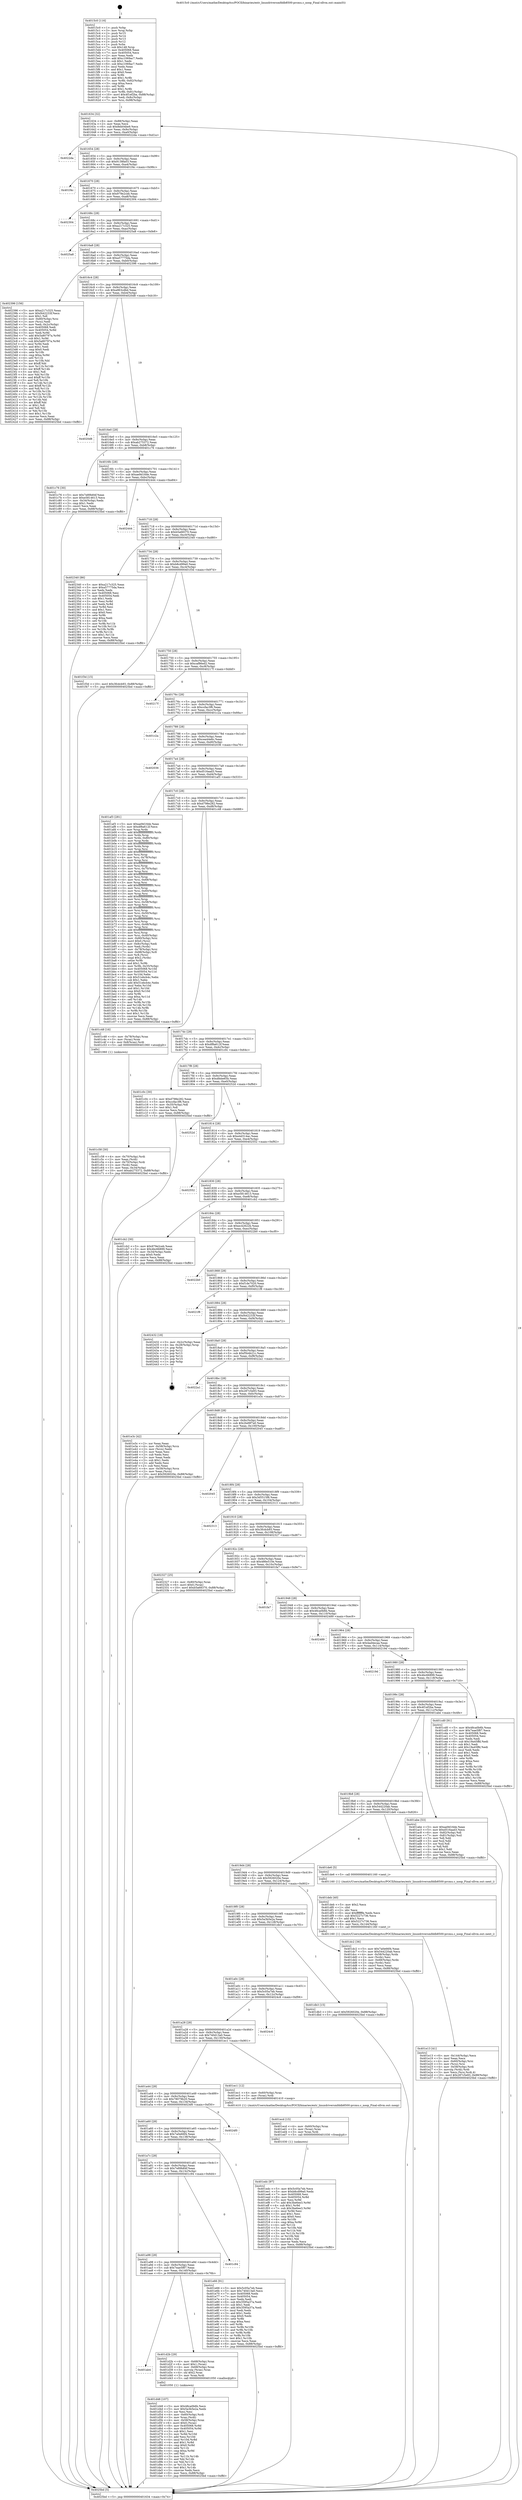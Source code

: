 digraph "0x4015c0" {
  label = "0x4015c0 (/mnt/c/Users/mathe/Desktop/tcc/POCII/binaries/extr_linuxdriversmfddb8500-prcmu.c_noop_Final-ollvm.out::main(0))"
  labelloc = "t"
  node[shape=record]

  Entry [label="",width=0.3,height=0.3,shape=circle,fillcolor=black,style=filled]
  "0x401634" [label="{
     0x401634 [32]\l
     | [instrs]\l
     &nbsp;&nbsp;0x401634 \<+6\>: mov -0x88(%rbp),%eax\l
     &nbsp;&nbsp;0x40163a \<+2\>: mov %eax,%ecx\l
     &nbsp;&nbsp;0x40163c \<+6\>: sub $0x8eb04be9,%ecx\l
     &nbsp;&nbsp;0x401642 \<+6\>: mov %eax,-0x9c(%rbp)\l
     &nbsp;&nbsp;0x401648 \<+6\>: mov %ecx,-0xa0(%rbp)\l
     &nbsp;&nbsp;0x40164e \<+6\>: je 00000000004022da \<main+0xd1a\>\l
  }"]
  "0x4022da" [label="{
     0x4022da\l
  }", style=dashed]
  "0x401654" [label="{
     0x401654 [28]\l
     | [instrs]\l
     &nbsp;&nbsp;0x401654 \<+5\>: jmp 0000000000401659 \<main+0x99\>\l
     &nbsp;&nbsp;0x401659 \<+6\>: mov -0x9c(%rbp),%eax\l
     &nbsp;&nbsp;0x40165f \<+5\>: sub $0x9138fa03,%eax\l
     &nbsp;&nbsp;0x401664 \<+6\>: mov %eax,-0xa4(%rbp)\l
     &nbsp;&nbsp;0x40166a \<+6\>: je 0000000000401f4c \<main+0x98c\>\l
  }"]
  Exit [label="",width=0.3,height=0.3,shape=circle,fillcolor=black,style=filled,peripheries=2]
  "0x401f4c" [label="{
     0x401f4c\l
  }", style=dashed]
  "0x401670" [label="{
     0x401670 [28]\l
     | [instrs]\l
     &nbsp;&nbsp;0x401670 \<+5\>: jmp 0000000000401675 \<main+0xb5\>\l
     &nbsp;&nbsp;0x401675 \<+6\>: mov -0x9c(%rbp),%eax\l
     &nbsp;&nbsp;0x40167b \<+5\>: sub $0x979e2ceb,%eax\l
     &nbsp;&nbsp;0x401680 \<+6\>: mov %eax,-0xa8(%rbp)\l
     &nbsp;&nbsp;0x401686 \<+6\>: je 0000000000402304 \<main+0xd44\>\l
  }"]
  "0x401edc" [label="{
     0x401edc [97]\l
     | [instrs]\l
     &nbsp;&nbsp;0x401edc \<+5\>: mov $0x5c05a7eb,%ecx\l
     &nbsp;&nbsp;0x401ee1 \<+5\>: mov $0xb8cd99a0,%edx\l
     &nbsp;&nbsp;0x401ee6 \<+7\>: mov 0x405068,%esi\l
     &nbsp;&nbsp;0x401eed \<+8\>: mov 0x405054,%r8d\l
     &nbsp;&nbsp;0x401ef5 \<+3\>: mov %esi,%r9d\l
     &nbsp;&nbsp;0x401ef8 \<+7\>: add $0x3be6ee3,%r9d\l
     &nbsp;&nbsp;0x401eff \<+4\>: sub $0x1,%r9d\l
     &nbsp;&nbsp;0x401f03 \<+7\>: sub $0x3be6ee3,%r9d\l
     &nbsp;&nbsp;0x401f0a \<+4\>: imul %r9d,%esi\l
     &nbsp;&nbsp;0x401f0e \<+3\>: and $0x1,%esi\l
     &nbsp;&nbsp;0x401f11 \<+3\>: cmp $0x0,%esi\l
     &nbsp;&nbsp;0x401f14 \<+4\>: sete %r10b\l
     &nbsp;&nbsp;0x401f18 \<+4\>: cmp $0xa,%r8d\l
     &nbsp;&nbsp;0x401f1c \<+4\>: setl %r11b\l
     &nbsp;&nbsp;0x401f20 \<+3\>: mov %r10b,%bl\l
     &nbsp;&nbsp;0x401f23 \<+3\>: and %r11b,%bl\l
     &nbsp;&nbsp;0x401f26 \<+3\>: xor %r11b,%r10b\l
     &nbsp;&nbsp;0x401f29 \<+3\>: or %r10b,%bl\l
     &nbsp;&nbsp;0x401f2c \<+3\>: test $0x1,%bl\l
     &nbsp;&nbsp;0x401f2f \<+3\>: cmovne %edx,%ecx\l
     &nbsp;&nbsp;0x401f32 \<+6\>: mov %ecx,-0x88(%rbp)\l
     &nbsp;&nbsp;0x401f38 \<+5\>: jmp 00000000004025bd \<main+0xffd\>\l
  }"]
  "0x402304" [label="{
     0x402304\l
  }", style=dashed]
  "0x40168c" [label="{
     0x40168c [28]\l
     | [instrs]\l
     &nbsp;&nbsp;0x40168c \<+5\>: jmp 0000000000401691 \<main+0xd1\>\l
     &nbsp;&nbsp;0x401691 \<+6\>: mov -0x9c(%rbp),%eax\l
     &nbsp;&nbsp;0x401697 \<+5\>: sub $0xa217c325,%eax\l
     &nbsp;&nbsp;0x40169c \<+6\>: mov %eax,-0xac(%rbp)\l
     &nbsp;&nbsp;0x4016a2 \<+6\>: je 00000000004025a8 \<main+0xfe8\>\l
  }"]
  "0x401ecd" [label="{
     0x401ecd [15]\l
     | [instrs]\l
     &nbsp;&nbsp;0x401ecd \<+4\>: mov -0x60(%rbp),%rax\l
     &nbsp;&nbsp;0x401ed1 \<+3\>: mov (%rax),%rax\l
     &nbsp;&nbsp;0x401ed4 \<+3\>: mov %rax,%rdi\l
     &nbsp;&nbsp;0x401ed7 \<+5\>: call 0000000000401030 \<free@plt\>\l
     | [calls]\l
     &nbsp;&nbsp;0x401030 \{1\} (unknown)\l
  }"]
  "0x4025a8" [label="{
     0x4025a8\l
  }", style=dashed]
  "0x4016a8" [label="{
     0x4016a8 [28]\l
     | [instrs]\l
     &nbsp;&nbsp;0x4016a8 \<+5\>: jmp 00000000004016ad \<main+0xed\>\l
     &nbsp;&nbsp;0x4016ad \<+6\>: mov -0x9c(%rbp),%eax\l
     &nbsp;&nbsp;0x4016b3 \<+5\>: sub $0xa57775da,%eax\l
     &nbsp;&nbsp;0x4016b8 \<+6\>: mov %eax,-0xb0(%rbp)\l
     &nbsp;&nbsp;0x4016be \<+6\>: je 0000000000402396 \<main+0xdd6\>\l
  }"]
  "0x401e13" [label="{
     0x401e13 [41]\l
     | [instrs]\l
     &nbsp;&nbsp;0x401e13 \<+6\>: mov -0x144(%rbp),%ecx\l
     &nbsp;&nbsp;0x401e19 \<+3\>: imul %eax,%ecx\l
     &nbsp;&nbsp;0x401e1c \<+4\>: mov -0x60(%rbp),%rsi\l
     &nbsp;&nbsp;0x401e20 \<+3\>: mov (%rsi),%rsi\l
     &nbsp;&nbsp;0x401e23 \<+4\>: mov -0x58(%rbp),%rdi\l
     &nbsp;&nbsp;0x401e27 \<+3\>: movslq (%rdi),%rdi\l
     &nbsp;&nbsp;0x401e2a \<+3\>: mov %ecx,(%rsi,%rdi,4)\l
     &nbsp;&nbsp;0x401e2d \<+10\>: movl $0x287c5e93,-0x88(%rbp)\l
     &nbsp;&nbsp;0x401e37 \<+5\>: jmp 00000000004025bd \<main+0xffd\>\l
  }"]
  "0x402396" [label="{
     0x402396 [156]\l
     | [instrs]\l
     &nbsp;&nbsp;0x402396 \<+5\>: mov $0xa217c325,%eax\l
     &nbsp;&nbsp;0x40239b \<+5\>: mov $0xf442233f,%ecx\l
     &nbsp;&nbsp;0x4023a0 \<+2\>: mov $0x1,%dl\l
     &nbsp;&nbsp;0x4023a2 \<+4\>: mov -0x80(%rbp),%rsi\l
     &nbsp;&nbsp;0x4023a6 \<+2\>: mov (%rsi),%edi\l
     &nbsp;&nbsp;0x4023a8 \<+3\>: mov %edi,-0x2c(%rbp)\l
     &nbsp;&nbsp;0x4023ab \<+7\>: mov 0x405068,%edi\l
     &nbsp;&nbsp;0x4023b2 \<+8\>: mov 0x405054,%r8d\l
     &nbsp;&nbsp;0x4023ba \<+3\>: mov %edi,%r9d\l
     &nbsp;&nbsp;0x4023bd \<+7\>: add $0x5a80797a,%r9d\l
     &nbsp;&nbsp;0x4023c4 \<+4\>: sub $0x1,%r9d\l
     &nbsp;&nbsp;0x4023c8 \<+7\>: sub $0x5a80797a,%r9d\l
     &nbsp;&nbsp;0x4023cf \<+4\>: imul %r9d,%edi\l
     &nbsp;&nbsp;0x4023d3 \<+3\>: and $0x1,%edi\l
     &nbsp;&nbsp;0x4023d6 \<+3\>: cmp $0x0,%edi\l
     &nbsp;&nbsp;0x4023d9 \<+4\>: sete %r10b\l
     &nbsp;&nbsp;0x4023dd \<+4\>: cmp $0xa,%r8d\l
     &nbsp;&nbsp;0x4023e1 \<+4\>: setl %r11b\l
     &nbsp;&nbsp;0x4023e5 \<+3\>: mov %r10b,%bl\l
     &nbsp;&nbsp;0x4023e8 \<+3\>: xor $0xff,%bl\l
     &nbsp;&nbsp;0x4023eb \<+3\>: mov %r11b,%r14b\l
     &nbsp;&nbsp;0x4023ee \<+4\>: xor $0xff,%r14b\l
     &nbsp;&nbsp;0x4023f2 \<+3\>: xor $0x1,%dl\l
     &nbsp;&nbsp;0x4023f5 \<+3\>: mov %bl,%r15b\l
     &nbsp;&nbsp;0x4023f8 \<+4\>: and $0xff,%r15b\l
     &nbsp;&nbsp;0x4023fc \<+3\>: and %dl,%r10b\l
     &nbsp;&nbsp;0x4023ff \<+3\>: mov %r14b,%r12b\l
     &nbsp;&nbsp;0x402402 \<+4\>: and $0xff,%r12b\l
     &nbsp;&nbsp;0x402406 \<+3\>: and %dl,%r11b\l
     &nbsp;&nbsp;0x402409 \<+3\>: or %r10b,%r15b\l
     &nbsp;&nbsp;0x40240c \<+3\>: or %r11b,%r12b\l
     &nbsp;&nbsp;0x40240f \<+3\>: xor %r12b,%r15b\l
     &nbsp;&nbsp;0x402412 \<+3\>: or %r14b,%bl\l
     &nbsp;&nbsp;0x402415 \<+3\>: xor $0xff,%bl\l
     &nbsp;&nbsp;0x402418 \<+3\>: or $0x1,%dl\l
     &nbsp;&nbsp;0x40241b \<+2\>: and %dl,%bl\l
     &nbsp;&nbsp;0x40241d \<+3\>: or %bl,%r15b\l
     &nbsp;&nbsp;0x402420 \<+4\>: test $0x1,%r15b\l
     &nbsp;&nbsp;0x402424 \<+3\>: cmovne %ecx,%eax\l
     &nbsp;&nbsp;0x402427 \<+6\>: mov %eax,-0x88(%rbp)\l
     &nbsp;&nbsp;0x40242d \<+5\>: jmp 00000000004025bd \<main+0xffd\>\l
  }"]
  "0x4016c4" [label="{
     0x4016c4 [28]\l
     | [instrs]\l
     &nbsp;&nbsp;0x4016c4 \<+5\>: jmp 00000000004016c9 \<main+0x109\>\l
     &nbsp;&nbsp;0x4016c9 \<+6\>: mov -0x9c(%rbp),%eax\l
     &nbsp;&nbsp;0x4016cf \<+5\>: sub $0xa963cdbd,%eax\l
     &nbsp;&nbsp;0x4016d4 \<+6\>: mov %eax,-0xb4(%rbp)\l
     &nbsp;&nbsp;0x4016da \<+6\>: je 00000000004020d8 \<main+0xb18\>\l
  }"]
  "0x401deb" [label="{
     0x401deb [40]\l
     | [instrs]\l
     &nbsp;&nbsp;0x401deb \<+5\>: mov $0x2,%ecx\l
     &nbsp;&nbsp;0x401df0 \<+1\>: cltd\l
     &nbsp;&nbsp;0x401df1 \<+2\>: idiv %ecx\l
     &nbsp;&nbsp;0x401df3 \<+6\>: imul $0xfffffffe,%edx,%ecx\l
     &nbsp;&nbsp;0x401df9 \<+6\>: sub $0x5227c736,%ecx\l
     &nbsp;&nbsp;0x401dff \<+3\>: add $0x1,%ecx\l
     &nbsp;&nbsp;0x401e02 \<+6\>: add $0x5227c736,%ecx\l
     &nbsp;&nbsp;0x401e08 \<+6\>: mov %ecx,-0x144(%rbp)\l
     &nbsp;&nbsp;0x401e0e \<+5\>: call 0000000000401160 \<next_i\>\l
     | [calls]\l
     &nbsp;&nbsp;0x401160 \{1\} (/mnt/c/Users/mathe/Desktop/tcc/POCII/binaries/extr_linuxdriversmfddb8500-prcmu.c_noop_Final-ollvm.out::next_i)\l
  }"]
  "0x4020d8" [label="{
     0x4020d8\l
  }", style=dashed]
  "0x4016e0" [label="{
     0x4016e0 [28]\l
     | [instrs]\l
     &nbsp;&nbsp;0x4016e0 \<+5\>: jmp 00000000004016e5 \<main+0x125\>\l
     &nbsp;&nbsp;0x4016e5 \<+6\>: mov -0x9c(%rbp),%eax\l
     &nbsp;&nbsp;0x4016eb \<+5\>: sub $0xab275372,%eax\l
     &nbsp;&nbsp;0x4016f0 \<+6\>: mov %eax,-0xb8(%rbp)\l
     &nbsp;&nbsp;0x4016f6 \<+6\>: je 0000000000401c76 \<main+0x6b6\>\l
  }"]
  "0x401d48" [label="{
     0x401d48 [107]\l
     | [instrs]\l
     &nbsp;&nbsp;0x401d48 \<+5\>: mov $0x48ca0b6b,%ecx\l
     &nbsp;&nbsp;0x401d4d \<+5\>: mov $0x5a3b5e2a,%edx\l
     &nbsp;&nbsp;0x401d52 \<+2\>: xor %esi,%esi\l
     &nbsp;&nbsp;0x401d54 \<+4\>: mov -0x60(%rbp),%rdi\l
     &nbsp;&nbsp;0x401d58 \<+3\>: mov %rax,(%rdi)\l
     &nbsp;&nbsp;0x401d5b \<+4\>: mov -0x58(%rbp),%rax\l
     &nbsp;&nbsp;0x401d5f \<+6\>: movl $0x0,(%rax)\l
     &nbsp;&nbsp;0x401d65 \<+8\>: mov 0x405068,%r8d\l
     &nbsp;&nbsp;0x401d6d \<+8\>: mov 0x405054,%r9d\l
     &nbsp;&nbsp;0x401d75 \<+3\>: sub $0x1,%esi\l
     &nbsp;&nbsp;0x401d78 \<+3\>: mov %r8d,%r10d\l
     &nbsp;&nbsp;0x401d7b \<+3\>: add %esi,%r10d\l
     &nbsp;&nbsp;0x401d7e \<+4\>: imul %r10d,%r8d\l
     &nbsp;&nbsp;0x401d82 \<+4\>: and $0x1,%r8d\l
     &nbsp;&nbsp;0x401d86 \<+4\>: cmp $0x0,%r8d\l
     &nbsp;&nbsp;0x401d8a \<+4\>: sete %r11b\l
     &nbsp;&nbsp;0x401d8e \<+4\>: cmp $0xa,%r9d\l
     &nbsp;&nbsp;0x401d92 \<+3\>: setl %bl\l
     &nbsp;&nbsp;0x401d95 \<+3\>: mov %r11b,%r14b\l
     &nbsp;&nbsp;0x401d98 \<+3\>: and %bl,%r14b\l
     &nbsp;&nbsp;0x401d9b \<+3\>: xor %bl,%r11b\l
     &nbsp;&nbsp;0x401d9e \<+3\>: or %r11b,%r14b\l
     &nbsp;&nbsp;0x401da1 \<+4\>: test $0x1,%r14b\l
     &nbsp;&nbsp;0x401da5 \<+3\>: cmovne %edx,%ecx\l
     &nbsp;&nbsp;0x401da8 \<+6\>: mov %ecx,-0x88(%rbp)\l
     &nbsp;&nbsp;0x401dae \<+5\>: jmp 00000000004025bd \<main+0xffd\>\l
  }"]
  "0x401c76" [label="{
     0x401c76 [30]\l
     | [instrs]\l
     &nbsp;&nbsp;0x401c76 \<+5\>: mov $0x7e89b84f,%eax\l
     &nbsp;&nbsp;0x401c7b \<+5\>: mov $0xe5814613,%ecx\l
     &nbsp;&nbsp;0x401c80 \<+3\>: mov -0x34(%rbp),%edx\l
     &nbsp;&nbsp;0x401c83 \<+3\>: cmp $0x1,%edx\l
     &nbsp;&nbsp;0x401c86 \<+3\>: cmovl %ecx,%eax\l
     &nbsp;&nbsp;0x401c89 \<+6\>: mov %eax,-0x88(%rbp)\l
     &nbsp;&nbsp;0x401c8f \<+5\>: jmp 00000000004025bd \<main+0xffd\>\l
  }"]
  "0x4016fc" [label="{
     0x4016fc [28]\l
     | [instrs]\l
     &nbsp;&nbsp;0x4016fc \<+5\>: jmp 0000000000401701 \<main+0x141\>\l
     &nbsp;&nbsp;0x401701 \<+6\>: mov -0x9c(%rbp),%eax\l
     &nbsp;&nbsp;0x401707 \<+5\>: sub $0xae9d16de,%eax\l
     &nbsp;&nbsp;0x40170c \<+6\>: mov %eax,-0xbc(%rbp)\l
     &nbsp;&nbsp;0x401712 \<+6\>: je 0000000000402444 \<main+0xe84\>\l
  }"]
  "0x401ab4" [label="{
     0x401ab4\l
  }", style=dashed]
  "0x402444" [label="{
     0x402444\l
  }", style=dashed]
  "0x401718" [label="{
     0x401718 [28]\l
     | [instrs]\l
     &nbsp;&nbsp;0x401718 \<+5\>: jmp 000000000040171d \<main+0x15d\>\l
     &nbsp;&nbsp;0x40171d \<+6\>: mov -0x9c(%rbp),%eax\l
     &nbsp;&nbsp;0x401723 \<+5\>: sub $0xb5a68370,%eax\l
     &nbsp;&nbsp;0x401728 \<+6\>: mov %eax,-0xc0(%rbp)\l
     &nbsp;&nbsp;0x40172e \<+6\>: je 0000000000402340 \<main+0xd80\>\l
  }"]
  "0x401d2b" [label="{
     0x401d2b [29]\l
     | [instrs]\l
     &nbsp;&nbsp;0x401d2b \<+4\>: mov -0x68(%rbp),%rax\l
     &nbsp;&nbsp;0x401d2f \<+6\>: movl $0x1,(%rax)\l
     &nbsp;&nbsp;0x401d35 \<+4\>: mov -0x68(%rbp),%rax\l
     &nbsp;&nbsp;0x401d39 \<+3\>: movslq (%rax),%rax\l
     &nbsp;&nbsp;0x401d3c \<+4\>: shl $0x2,%rax\l
     &nbsp;&nbsp;0x401d40 \<+3\>: mov %rax,%rdi\l
     &nbsp;&nbsp;0x401d43 \<+5\>: call 0000000000401050 \<malloc@plt\>\l
     | [calls]\l
     &nbsp;&nbsp;0x401050 \{1\} (unknown)\l
  }"]
  "0x402340" [label="{
     0x402340 [86]\l
     | [instrs]\l
     &nbsp;&nbsp;0x402340 \<+5\>: mov $0xa217c325,%eax\l
     &nbsp;&nbsp;0x402345 \<+5\>: mov $0xa57775da,%ecx\l
     &nbsp;&nbsp;0x40234a \<+2\>: xor %edx,%edx\l
     &nbsp;&nbsp;0x40234c \<+7\>: mov 0x405068,%esi\l
     &nbsp;&nbsp;0x402353 \<+7\>: mov 0x405054,%edi\l
     &nbsp;&nbsp;0x40235a \<+3\>: sub $0x1,%edx\l
     &nbsp;&nbsp;0x40235d \<+3\>: mov %esi,%r8d\l
     &nbsp;&nbsp;0x402360 \<+3\>: add %edx,%r8d\l
     &nbsp;&nbsp;0x402363 \<+4\>: imul %r8d,%esi\l
     &nbsp;&nbsp;0x402367 \<+3\>: and $0x1,%esi\l
     &nbsp;&nbsp;0x40236a \<+3\>: cmp $0x0,%esi\l
     &nbsp;&nbsp;0x40236d \<+4\>: sete %r9b\l
     &nbsp;&nbsp;0x402371 \<+3\>: cmp $0xa,%edi\l
     &nbsp;&nbsp;0x402374 \<+4\>: setl %r10b\l
     &nbsp;&nbsp;0x402378 \<+3\>: mov %r9b,%r11b\l
     &nbsp;&nbsp;0x40237b \<+3\>: and %r10b,%r11b\l
     &nbsp;&nbsp;0x40237e \<+3\>: xor %r10b,%r9b\l
     &nbsp;&nbsp;0x402381 \<+3\>: or %r9b,%r11b\l
     &nbsp;&nbsp;0x402384 \<+4\>: test $0x1,%r11b\l
     &nbsp;&nbsp;0x402388 \<+3\>: cmovne %ecx,%eax\l
     &nbsp;&nbsp;0x40238b \<+6\>: mov %eax,-0x88(%rbp)\l
     &nbsp;&nbsp;0x402391 \<+5\>: jmp 00000000004025bd \<main+0xffd\>\l
  }"]
  "0x401734" [label="{
     0x401734 [28]\l
     | [instrs]\l
     &nbsp;&nbsp;0x401734 \<+5\>: jmp 0000000000401739 \<main+0x179\>\l
     &nbsp;&nbsp;0x401739 \<+6\>: mov -0x9c(%rbp),%eax\l
     &nbsp;&nbsp;0x40173f \<+5\>: sub $0xb8cd99a0,%eax\l
     &nbsp;&nbsp;0x401744 \<+6\>: mov %eax,-0xc4(%rbp)\l
     &nbsp;&nbsp;0x40174a \<+6\>: je 0000000000401f3d \<main+0x97d\>\l
  }"]
  "0x401a98" [label="{
     0x401a98 [28]\l
     | [instrs]\l
     &nbsp;&nbsp;0x401a98 \<+5\>: jmp 0000000000401a9d \<main+0x4dd\>\l
     &nbsp;&nbsp;0x401a9d \<+6\>: mov -0x9c(%rbp),%eax\l
     &nbsp;&nbsp;0x401aa3 \<+5\>: sub $0x7eae5f87,%eax\l
     &nbsp;&nbsp;0x401aa8 \<+6\>: mov %eax,-0x140(%rbp)\l
     &nbsp;&nbsp;0x401aae \<+6\>: je 0000000000401d2b \<main+0x76b\>\l
  }"]
  "0x401f3d" [label="{
     0x401f3d [15]\l
     | [instrs]\l
     &nbsp;&nbsp;0x401f3d \<+10\>: movl $0x3fcdcb93,-0x88(%rbp)\l
     &nbsp;&nbsp;0x401f47 \<+5\>: jmp 00000000004025bd \<main+0xffd\>\l
  }"]
  "0x401750" [label="{
     0x401750 [28]\l
     | [instrs]\l
     &nbsp;&nbsp;0x401750 \<+5\>: jmp 0000000000401755 \<main+0x195\>\l
     &nbsp;&nbsp;0x401755 \<+6\>: mov -0x9c(%rbp),%eax\l
     &nbsp;&nbsp;0x40175b \<+5\>: sub $0xcaf86ed2,%eax\l
     &nbsp;&nbsp;0x401760 \<+6\>: mov %eax,-0xc8(%rbp)\l
     &nbsp;&nbsp;0x401766 \<+6\>: je 000000000040217f \<main+0xbbf\>\l
  }"]
  "0x401c94" [label="{
     0x401c94\l
  }", style=dashed]
  "0x40217f" [label="{
     0x40217f\l
  }", style=dashed]
  "0x40176c" [label="{
     0x40176c [28]\l
     | [instrs]\l
     &nbsp;&nbsp;0x40176c \<+5\>: jmp 0000000000401771 \<main+0x1b1\>\l
     &nbsp;&nbsp;0x401771 \<+6\>: mov -0x9c(%rbp),%eax\l
     &nbsp;&nbsp;0x401777 \<+5\>: sub $0xccfac3f6,%eax\l
     &nbsp;&nbsp;0x40177c \<+6\>: mov %eax,-0xcc(%rbp)\l
     &nbsp;&nbsp;0x401782 \<+6\>: je 0000000000401c2a \<main+0x66a\>\l
  }"]
  "0x401a7c" [label="{
     0x401a7c [28]\l
     | [instrs]\l
     &nbsp;&nbsp;0x401a7c \<+5\>: jmp 0000000000401a81 \<main+0x4c1\>\l
     &nbsp;&nbsp;0x401a81 \<+6\>: mov -0x9c(%rbp),%eax\l
     &nbsp;&nbsp;0x401a87 \<+5\>: sub $0x7e89b84f,%eax\l
     &nbsp;&nbsp;0x401a8c \<+6\>: mov %eax,-0x13c(%rbp)\l
     &nbsp;&nbsp;0x401a92 \<+6\>: je 0000000000401c94 \<main+0x6d4\>\l
  }"]
  "0x401c2a" [label="{
     0x401c2a\l
  }", style=dashed]
  "0x401788" [label="{
     0x401788 [28]\l
     | [instrs]\l
     &nbsp;&nbsp;0x401788 \<+5\>: jmp 000000000040178d \<main+0x1cd\>\l
     &nbsp;&nbsp;0x40178d \<+6\>: mov -0x9c(%rbp),%eax\l
     &nbsp;&nbsp;0x401793 \<+5\>: sub $0xcea44e6c,%eax\l
     &nbsp;&nbsp;0x401798 \<+6\>: mov %eax,-0xd0(%rbp)\l
     &nbsp;&nbsp;0x40179e \<+6\>: je 0000000000402036 \<main+0xa76\>\l
  }"]
  "0x401e66" [label="{
     0x401e66 [91]\l
     | [instrs]\l
     &nbsp;&nbsp;0x401e66 \<+5\>: mov $0x5c05a7eb,%eax\l
     &nbsp;&nbsp;0x401e6b \<+5\>: mov $0x740d13a0,%ecx\l
     &nbsp;&nbsp;0x401e70 \<+7\>: mov 0x405068,%edx\l
     &nbsp;&nbsp;0x401e77 \<+7\>: mov 0x405054,%esi\l
     &nbsp;&nbsp;0x401e7e \<+2\>: mov %edx,%edi\l
     &nbsp;&nbsp;0x401e80 \<+6\>: sub $0x3595a37a,%edi\l
     &nbsp;&nbsp;0x401e86 \<+3\>: sub $0x1,%edi\l
     &nbsp;&nbsp;0x401e89 \<+6\>: add $0x3595a37a,%edi\l
     &nbsp;&nbsp;0x401e8f \<+3\>: imul %edi,%edx\l
     &nbsp;&nbsp;0x401e92 \<+3\>: and $0x1,%edx\l
     &nbsp;&nbsp;0x401e95 \<+3\>: cmp $0x0,%edx\l
     &nbsp;&nbsp;0x401e98 \<+4\>: sete %r8b\l
     &nbsp;&nbsp;0x401e9c \<+3\>: cmp $0xa,%esi\l
     &nbsp;&nbsp;0x401e9f \<+4\>: setl %r9b\l
     &nbsp;&nbsp;0x401ea3 \<+3\>: mov %r8b,%r10b\l
     &nbsp;&nbsp;0x401ea6 \<+3\>: and %r9b,%r10b\l
     &nbsp;&nbsp;0x401ea9 \<+3\>: xor %r9b,%r8b\l
     &nbsp;&nbsp;0x401eac \<+3\>: or %r8b,%r10b\l
     &nbsp;&nbsp;0x401eaf \<+4\>: test $0x1,%r10b\l
     &nbsp;&nbsp;0x401eb3 \<+3\>: cmovne %ecx,%eax\l
     &nbsp;&nbsp;0x401eb6 \<+6\>: mov %eax,-0x88(%rbp)\l
     &nbsp;&nbsp;0x401ebc \<+5\>: jmp 00000000004025bd \<main+0xffd\>\l
  }"]
  "0x402036" [label="{
     0x402036\l
  }", style=dashed]
  "0x4017a4" [label="{
     0x4017a4 [28]\l
     | [instrs]\l
     &nbsp;&nbsp;0x4017a4 \<+5\>: jmp 00000000004017a9 \<main+0x1e9\>\l
     &nbsp;&nbsp;0x4017a9 \<+6\>: mov -0x9c(%rbp),%eax\l
     &nbsp;&nbsp;0x4017af \<+5\>: sub $0xd516aad3,%eax\l
     &nbsp;&nbsp;0x4017b4 \<+6\>: mov %eax,-0xd4(%rbp)\l
     &nbsp;&nbsp;0x4017ba \<+6\>: je 0000000000401af3 \<main+0x533\>\l
  }"]
  "0x401a60" [label="{
     0x401a60 [28]\l
     | [instrs]\l
     &nbsp;&nbsp;0x401a60 \<+5\>: jmp 0000000000401a65 \<main+0x4a5\>\l
     &nbsp;&nbsp;0x401a65 \<+6\>: mov -0x9c(%rbp),%eax\l
     &nbsp;&nbsp;0x401a6b \<+5\>: sub $0x7a0e66f4,%eax\l
     &nbsp;&nbsp;0x401a70 \<+6\>: mov %eax,-0x138(%rbp)\l
     &nbsp;&nbsp;0x401a76 \<+6\>: je 0000000000401e66 \<main+0x8a6\>\l
  }"]
  "0x401af3" [label="{
     0x401af3 [281]\l
     | [instrs]\l
     &nbsp;&nbsp;0x401af3 \<+5\>: mov $0xae9d16de,%eax\l
     &nbsp;&nbsp;0x401af8 \<+5\>: mov $0xdf8a612f,%ecx\l
     &nbsp;&nbsp;0x401afd \<+3\>: mov %rsp,%rdx\l
     &nbsp;&nbsp;0x401b00 \<+4\>: add $0xfffffffffffffff0,%rdx\l
     &nbsp;&nbsp;0x401b04 \<+3\>: mov %rdx,%rsp\l
     &nbsp;&nbsp;0x401b07 \<+4\>: mov %rdx,-0x80(%rbp)\l
     &nbsp;&nbsp;0x401b0b \<+3\>: mov %rsp,%rdx\l
     &nbsp;&nbsp;0x401b0e \<+4\>: add $0xfffffffffffffff0,%rdx\l
     &nbsp;&nbsp;0x401b12 \<+3\>: mov %rdx,%rsp\l
     &nbsp;&nbsp;0x401b15 \<+3\>: mov %rsp,%rsi\l
     &nbsp;&nbsp;0x401b18 \<+4\>: add $0xfffffffffffffff0,%rsi\l
     &nbsp;&nbsp;0x401b1c \<+3\>: mov %rsi,%rsp\l
     &nbsp;&nbsp;0x401b1f \<+4\>: mov %rsi,-0x78(%rbp)\l
     &nbsp;&nbsp;0x401b23 \<+3\>: mov %rsp,%rsi\l
     &nbsp;&nbsp;0x401b26 \<+4\>: add $0xfffffffffffffff0,%rsi\l
     &nbsp;&nbsp;0x401b2a \<+3\>: mov %rsi,%rsp\l
     &nbsp;&nbsp;0x401b2d \<+4\>: mov %rsi,-0x70(%rbp)\l
     &nbsp;&nbsp;0x401b31 \<+3\>: mov %rsp,%rsi\l
     &nbsp;&nbsp;0x401b34 \<+4\>: add $0xfffffffffffffff0,%rsi\l
     &nbsp;&nbsp;0x401b38 \<+3\>: mov %rsi,%rsp\l
     &nbsp;&nbsp;0x401b3b \<+4\>: mov %rsi,-0x68(%rbp)\l
     &nbsp;&nbsp;0x401b3f \<+3\>: mov %rsp,%rsi\l
     &nbsp;&nbsp;0x401b42 \<+4\>: add $0xfffffffffffffff0,%rsi\l
     &nbsp;&nbsp;0x401b46 \<+3\>: mov %rsi,%rsp\l
     &nbsp;&nbsp;0x401b49 \<+4\>: mov %rsi,-0x60(%rbp)\l
     &nbsp;&nbsp;0x401b4d \<+3\>: mov %rsp,%rsi\l
     &nbsp;&nbsp;0x401b50 \<+4\>: add $0xfffffffffffffff0,%rsi\l
     &nbsp;&nbsp;0x401b54 \<+3\>: mov %rsi,%rsp\l
     &nbsp;&nbsp;0x401b57 \<+4\>: mov %rsi,-0x58(%rbp)\l
     &nbsp;&nbsp;0x401b5b \<+3\>: mov %rsp,%rsi\l
     &nbsp;&nbsp;0x401b5e \<+4\>: add $0xfffffffffffffff0,%rsi\l
     &nbsp;&nbsp;0x401b62 \<+3\>: mov %rsi,%rsp\l
     &nbsp;&nbsp;0x401b65 \<+4\>: mov %rsi,-0x50(%rbp)\l
     &nbsp;&nbsp;0x401b69 \<+3\>: mov %rsp,%rsi\l
     &nbsp;&nbsp;0x401b6c \<+4\>: add $0xfffffffffffffff0,%rsi\l
     &nbsp;&nbsp;0x401b70 \<+3\>: mov %rsi,%rsp\l
     &nbsp;&nbsp;0x401b73 \<+4\>: mov %rsi,-0x48(%rbp)\l
     &nbsp;&nbsp;0x401b77 \<+3\>: mov %rsp,%rsi\l
     &nbsp;&nbsp;0x401b7a \<+4\>: add $0xfffffffffffffff0,%rsi\l
     &nbsp;&nbsp;0x401b7e \<+3\>: mov %rsi,%rsp\l
     &nbsp;&nbsp;0x401b81 \<+4\>: mov %rsi,-0x40(%rbp)\l
     &nbsp;&nbsp;0x401b85 \<+4\>: mov -0x80(%rbp),%rsi\l
     &nbsp;&nbsp;0x401b89 \<+6\>: movl $0x0,(%rsi)\l
     &nbsp;&nbsp;0x401b8f \<+6\>: mov -0x8c(%rbp),%edi\l
     &nbsp;&nbsp;0x401b95 \<+2\>: mov %edi,(%rdx)\l
     &nbsp;&nbsp;0x401b97 \<+4\>: mov -0x78(%rbp),%rsi\l
     &nbsp;&nbsp;0x401b9b \<+7\>: mov -0x98(%rbp),%r8\l
     &nbsp;&nbsp;0x401ba2 \<+3\>: mov %r8,(%rsi)\l
     &nbsp;&nbsp;0x401ba5 \<+3\>: cmpl $0x2,(%rdx)\l
     &nbsp;&nbsp;0x401ba8 \<+4\>: setne %r9b\l
     &nbsp;&nbsp;0x401bac \<+4\>: and $0x1,%r9b\l
     &nbsp;&nbsp;0x401bb0 \<+4\>: mov %r9b,-0x35(%rbp)\l
     &nbsp;&nbsp;0x401bb4 \<+8\>: mov 0x405068,%r10d\l
     &nbsp;&nbsp;0x401bbc \<+8\>: mov 0x405054,%r11d\l
     &nbsp;&nbsp;0x401bc4 \<+3\>: mov %r10d,%ebx\l
     &nbsp;&nbsp;0x401bc7 \<+6\>: sub $0x51ebcb4c,%ebx\l
     &nbsp;&nbsp;0x401bcd \<+3\>: sub $0x1,%ebx\l
     &nbsp;&nbsp;0x401bd0 \<+6\>: add $0x51ebcb4c,%ebx\l
     &nbsp;&nbsp;0x401bd6 \<+4\>: imul %ebx,%r10d\l
     &nbsp;&nbsp;0x401bda \<+4\>: and $0x1,%r10d\l
     &nbsp;&nbsp;0x401bde \<+4\>: cmp $0x0,%r10d\l
     &nbsp;&nbsp;0x401be2 \<+4\>: sete %r9b\l
     &nbsp;&nbsp;0x401be6 \<+4\>: cmp $0xa,%r11d\l
     &nbsp;&nbsp;0x401bea \<+4\>: setl %r14b\l
     &nbsp;&nbsp;0x401bee \<+3\>: mov %r9b,%r15b\l
     &nbsp;&nbsp;0x401bf1 \<+3\>: and %r14b,%r15b\l
     &nbsp;&nbsp;0x401bf4 \<+3\>: xor %r14b,%r9b\l
     &nbsp;&nbsp;0x401bf7 \<+3\>: or %r9b,%r15b\l
     &nbsp;&nbsp;0x401bfa \<+4\>: test $0x1,%r15b\l
     &nbsp;&nbsp;0x401bfe \<+3\>: cmovne %ecx,%eax\l
     &nbsp;&nbsp;0x401c01 \<+6\>: mov %eax,-0x88(%rbp)\l
     &nbsp;&nbsp;0x401c07 \<+5\>: jmp 00000000004025bd \<main+0xffd\>\l
  }"]
  "0x4017c0" [label="{
     0x4017c0 [28]\l
     | [instrs]\l
     &nbsp;&nbsp;0x4017c0 \<+5\>: jmp 00000000004017c5 \<main+0x205\>\l
     &nbsp;&nbsp;0x4017c5 \<+6\>: mov -0x9c(%rbp),%eax\l
     &nbsp;&nbsp;0x4017cb \<+5\>: sub $0xd798e282,%eax\l
     &nbsp;&nbsp;0x4017d0 \<+6\>: mov %eax,-0xd8(%rbp)\l
     &nbsp;&nbsp;0x4017d6 \<+6\>: je 0000000000401c48 \<main+0x688\>\l
  }"]
  "0x4024f0" [label="{
     0x4024f0\l
  }", style=dashed]
  "0x401c48" [label="{
     0x401c48 [16]\l
     | [instrs]\l
     &nbsp;&nbsp;0x401c48 \<+4\>: mov -0x78(%rbp),%rax\l
     &nbsp;&nbsp;0x401c4c \<+3\>: mov (%rax),%rax\l
     &nbsp;&nbsp;0x401c4f \<+4\>: mov 0x8(%rax),%rdi\l
     &nbsp;&nbsp;0x401c53 \<+5\>: call 0000000000401060 \<atoi@plt\>\l
     | [calls]\l
     &nbsp;&nbsp;0x401060 \{1\} (unknown)\l
  }"]
  "0x4017dc" [label="{
     0x4017dc [28]\l
     | [instrs]\l
     &nbsp;&nbsp;0x4017dc \<+5\>: jmp 00000000004017e1 \<main+0x221\>\l
     &nbsp;&nbsp;0x4017e1 \<+6\>: mov -0x9c(%rbp),%eax\l
     &nbsp;&nbsp;0x4017e7 \<+5\>: sub $0xdf8a612f,%eax\l
     &nbsp;&nbsp;0x4017ec \<+6\>: mov %eax,-0xdc(%rbp)\l
     &nbsp;&nbsp;0x4017f2 \<+6\>: je 0000000000401c0c \<main+0x64c\>\l
  }"]
  "0x401a44" [label="{
     0x401a44 [28]\l
     | [instrs]\l
     &nbsp;&nbsp;0x401a44 \<+5\>: jmp 0000000000401a49 \<main+0x489\>\l
     &nbsp;&nbsp;0x401a49 \<+6\>: mov -0x9c(%rbp),%eax\l
     &nbsp;&nbsp;0x401a4f \<+5\>: sub $0x78079b20,%eax\l
     &nbsp;&nbsp;0x401a54 \<+6\>: mov %eax,-0x134(%rbp)\l
     &nbsp;&nbsp;0x401a5a \<+6\>: je 00000000004024f0 \<main+0xf30\>\l
  }"]
  "0x401c0c" [label="{
     0x401c0c [30]\l
     | [instrs]\l
     &nbsp;&nbsp;0x401c0c \<+5\>: mov $0xd798e282,%eax\l
     &nbsp;&nbsp;0x401c11 \<+5\>: mov $0xccfac3f6,%ecx\l
     &nbsp;&nbsp;0x401c16 \<+3\>: mov -0x35(%rbp),%dl\l
     &nbsp;&nbsp;0x401c19 \<+3\>: test $0x1,%dl\l
     &nbsp;&nbsp;0x401c1c \<+3\>: cmovne %ecx,%eax\l
     &nbsp;&nbsp;0x401c1f \<+6\>: mov %eax,-0x88(%rbp)\l
     &nbsp;&nbsp;0x401c25 \<+5\>: jmp 00000000004025bd \<main+0xffd\>\l
  }"]
  "0x4017f8" [label="{
     0x4017f8 [28]\l
     | [instrs]\l
     &nbsp;&nbsp;0x4017f8 \<+5\>: jmp 00000000004017fd \<main+0x23d\>\l
     &nbsp;&nbsp;0x4017fd \<+6\>: mov -0x9c(%rbp),%eax\l
     &nbsp;&nbsp;0x401803 \<+5\>: sub $0xdfebe65b,%eax\l
     &nbsp;&nbsp;0x401808 \<+6\>: mov %eax,-0xe0(%rbp)\l
     &nbsp;&nbsp;0x40180e \<+6\>: je 000000000040252d \<main+0xf6d\>\l
  }"]
  "0x401ec1" [label="{
     0x401ec1 [12]\l
     | [instrs]\l
     &nbsp;&nbsp;0x401ec1 \<+4\>: mov -0x60(%rbp),%rax\l
     &nbsp;&nbsp;0x401ec5 \<+3\>: mov (%rax),%rdi\l
     &nbsp;&nbsp;0x401ec8 \<+5\>: call 0000000000401410 \<noop\>\l
     | [calls]\l
     &nbsp;&nbsp;0x401410 \{1\} (/mnt/c/Users/mathe/Desktop/tcc/POCII/binaries/extr_linuxdriversmfddb8500-prcmu.c_noop_Final-ollvm.out::noop)\l
  }"]
  "0x40252d" [label="{
     0x40252d\l
  }", style=dashed]
  "0x401814" [label="{
     0x401814 [28]\l
     | [instrs]\l
     &nbsp;&nbsp;0x401814 \<+5\>: jmp 0000000000401819 \<main+0x259\>\l
     &nbsp;&nbsp;0x401819 \<+6\>: mov -0x9c(%rbp),%eax\l
     &nbsp;&nbsp;0x40181f \<+5\>: sub $0xe4d314ac,%eax\l
     &nbsp;&nbsp;0x401824 \<+6\>: mov %eax,-0xe4(%rbp)\l
     &nbsp;&nbsp;0x40182a \<+6\>: je 0000000000402552 \<main+0xf92\>\l
  }"]
  "0x401a28" [label="{
     0x401a28 [28]\l
     | [instrs]\l
     &nbsp;&nbsp;0x401a28 \<+5\>: jmp 0000000000401a2d \<main+0x46d\>\l
     &nbsp;&nbsp;0x401a2d \<+6\>: mov -0x9c(%rbp),%eax\l
     &nbsp;&nbsp;0x401a33 \<+5\>: sub $0x740d13a0,%eax\l
     &nbsp;&nbsp;0x401a38 \<+6\>: mov %eax,-0x130(%rbp)\l
     &nbsp;&nbsp;0x401a3e \<+6\>: je 0000000000401ec1 \<main+0x901\>\l
  }"]
  "0x402552" [label="{
     0x402552\l
  }", style=dashed]
  "0x401830" [label="{
     0x401830 [28]\l
     | [instrs]\l
     &nbsp;&nbsp;0x401830 \<+5\>: jmp 0000000000401835 \<main+0x275\>\l
     &nbsp;&nbsp;0x401835 \<+6\>: mov -0x9c(%rbp),%eax\l
     &nbsp;&nbsp;0x40183b \<+5\>: sub $0xe5814613,%eax\l
     &nbsp;&nbsp;0x401840 \<+6\>: mov %eax,-0xe8(%rbp)\l
     &nbsp;&nbsp;0x401846 \<+6\>: je 0000000000401cb2 \<main+0x6f2\>\l
  }"]
  "0x4024c6" [label="{
     0x4024c6\l
  }", style=dashed]
  "0x401cb2" [label="{
     0x401cb2 [30]\l
     | [instrs]\l
     &nbsp;&nbsp;0x401cb2 \<+5\>: mov $0x979e2ceb,%eax\l
     &nbsp;&nbsp;0x401cb7 \<+5\>: mov $0x4bc66899,%ecx\l
     &nbsp;&nbsp;0x401cbc \<+3\>: mov -0x34(%rbp),%edx\l
     &nbsp;&nbsp;0x401cbf \<+3\>: cmp $0x0,%edx\l
     &nbsp;&nbsp;0x401cc2 \<+3\>: cmove %ecx,%eax\l
     &nbsp;&nbsp;0x401cc5 \<+6\>: mov %eax,-0x88(%rbp)\l
     &nbsp;&nbsp;0x401ccb \<+5\>: jmp 00000000004025bd \<main+0xffd\>\l
  }"]
  "0x40184c" [label="{
     0x40184c [28]\l
     | [instrs]\l
     &nbsp;&nbsp;0x40184c \<+5\>: jmp 0000000000401851 \<main+0x291\>\l
     &nbsp;&nbsp;0x401851 \<+6\>: mov -0x9c(%rbp),%eax\l
     &nbsp;&nbsp;0x401857 \<+5\>: sub $0xec42622b,%eax\l
     &nbsp;&nbsp;0x40185c \<+6\>: mov %eax,-0xec(%rbp)\l
     &nbsp;&nbsp;0x401862 \<+6\>: je 00000000004022b0 \<main+0xcf0\>\l
  }"]
  "0x401a0c" [label="{
     0x401a0c [28]\l
     | [instrs]\l
     &nbsp;&nbsp;0x401a0c \<+5\>: jmp 0000000000401a11 \<main+0x451\>\l
     &nbsp;&nbsp;0x401a11 \<+6\>: mov -0x9c(%rbp),%eax\l
     &nbsp;&nbsp;0x401a17 \<+5\>: sub $0x5c05a7eb,%eax\l
     &nbsp;&nbsp;0x401a1c \<+6\>: mov %eax,-0x12c(%rbp)\l
     &nbsp;&nbsp;0x401a22 \<+6\>: je 00000000004024c6 \<main+0xf06\>\l
  }"]
  "0x4022b0" [label="{
     0x4022b0\l
  }", style=dashed]
  "0x401868" [label="{
     0x401868 [28]\l
     | [instrs]\l
     &nbsp;&nbsp;0x401868 \<+5\>: jmp 000000000040186d \<main+0x2ad\>\l
     &nbsp;&nbsp;0x40186d \<+6\>: mov -0x9c(%rbp),%eax\l
     &nbsp;&nbsp;0x401873 \<+5\>: sub $0xf1de7020,%eax\l
     &nbsp;&nbsp;0x401878 \<+6\>: mov %eax,-0xf0(%rbp)\l
     &nbsp;&nbsp;0x40187e \<+6\>: je 00000000004021f8 \<main+0xc38\>\l
  }"]
  "0x401db3" [label="{
     0x401db3 [15]\l
     | [instrs]\l
     &nbsp;&nbsp;0x401db3 \<+10\>: movl $0x5926020e,-0x88(%rbp)\l
     &nbsp;&nbsp;0x401dbd \<+5\>: jmp 00000000004025bd \<main+0xffd\>\l
  }"]
  "0x4021f8" [label="{
     0x4021f8\l
  }", style=dashed]
  "0x401884" [label="{
     0x401884 [28]\l
     | [instrs]\l
     &nbsp;&nbsp;0x401884 \<+5\>: jmp 0000000000401889 \<main+0x2c9\>\l
     &nbsp;&nbsp;0x401889 \<+6\>: mov -0x9c(%rbp),%eax\l
     &nbsp;&nbsp;0x40188f \<+5\>: sub $0xf442233f,%eax\l
     &nbsp;&nbsp;0x401894 \<+6\>: mov %eax,-0xf4(%rbp)\l
     &nbsp;&nbsp;0x40189a \<+6\>: je 0000000000402432 \<main+0xe72\>\l
  }"]
  "0x4019f0" [label="{
     0x4019f0 [28]\l
     | [instrs]\l
     &nbsp;&nbsp;0x4019f0 \<+5\>: jmp 00000000004019f5 \<main+0x435\>\l
     &nbsp;&nbsp;0x4019f5 \<+6\>: mov -0x9c(%rbp),%eax\l
     &nbsp;&nbsp;0x4019fb \<+5\>: sub $0x5a3b5e2a,%eax\l
     &nbsp;&nbsp;0x401a00 \<+6\>: mov %eax,-0x128(%rbp)\l
     &nbsp;&nbsp;0x401a06 \<+6\>: je 0000000000401db3 \<main+0x7f3\>\l
  }"]
  "0x402432" [label="{
     0x402432 [18]\l
     | [instrs]\l
     &nbsp;&nbsp;0x402432 \<+3\>: mov -0x2c(%rbp),%eax\l
     &nbsp;&nbsp;0x402435 \<+4\>: lea -0x28(%rbp),%rsp\l
     &nbsp;&nbsp;0x402439 \<+1\>: pop %rbx\l
     &nbsp;&nbsp;0x40243a \<+2\>: pop %r12\l
     &nbsp;&nbsp;0x40243c \<+2\>: pop %r13\l
     &nbsp;&nbsp;0x40243e \<+2\>: pop %r14\l
     &nbsp;&nbsp;0x402440 \<+2\>: pop %r15\l
     &nbsp;&nbsp;0x402442 \<+1\>: pop %rbp\l
     &nbsp;&nbsp;0x402443 \<+1\>: ret\l
  }"]
  "0x4018a0" [label="{
     0x4018a0 [28]\l
     | [instrs]\l
     &nbsp;&nbsp;0x4018a0 \<+5\>: jmp 00000000004018a5 \<main+0x2e5\>\l
     &nbsp;&nbsp;0x4018a5 \<+6\>: mov -0x9c(%rbp),%eax\l
     &nbsp;&nbsp;0x4018ab \<+5\>: sub $0xf5b4b21c,%eax\l
     &nbsp;&nbsp;0x4018b0 \<+6\>: mov %eax,-0xf8(%rbp)\l
     &nbsp;&nbsp;0x4018b6 \<+6\>: je 00000000004022a1 \<main+0xce1\>\l
  }"]
  "0x401dc2" [label="{
     0x401dc2 [36]\l
     | [instrs]\l
     &nbsp;&nbsp;0x401dc2 \<+5\>: mov $0x7a0e66f4,%eax\l
     &nbsp;&nbsp;0x401dc7 \<+5\>: mov $0x544220ab,%ecx\l
     &nbsp;&nbsp;0x401dcc \<+4\>: mov -0x58(%rbp),%rdx\l
     &nbsp;&nbsp;0x401dd0 \<+2\>: mov (%rdx),%esi\l
     &nbsp;&nbsp;0x401dd2 \<+4\>: mov -0x68(%rbp),%rdx\l
     &nbsp;&nbsp;0x401dd6 \<+2\>: cmp (%rdx),%esi\l
     &nbsp;&nbsp;0x401dd8 \<+3\>: cmovl %ecx,%eax\l
     &nbsp;&nbsp;0x401ddb \<+6\>: mov %eax,-0x88(%rbp)\l
     &nbsp;&nbsp;0x401de1 \<+5\>: jmp 00000000004025bd \<main+0xffd\>\l
  }"]
  "0x4022a1" [label="{
     0x4022a1\l
  }", style=dashed]
  "0x4018bc" [label="{
     0x4018bc [28]\l
     | [instrs]\l
     &nbsp;&nbsp;0x4018bc \<+5\>: jmp 00000000004018c1 \<main+0x301\>\l
     &nbsp;&nbsp;0x4018c1 \<+6\>: mov -0x9c(%rbp),%eax\l
     &nbsp;&nbsp;0x4018c7 \<+5\>: sub $0x287c5e93,%eax\l
     &nbsp;&nbsp;0x4018cc \<+6\>: mov %eax,-0xfc(%rbp)\l
     &nbsp;&nbsp;0x4018d2 \<+6\>: je 0000000000401e3c \<main+0x87c\>\l
  }"]
  "0x4019d4" [label="{
     0x4019d4 [28]\l
     | [instrs]\l
     &nbsp;&nbsp;0x4019d4 \<+5\>: jmp 00000000004019d9 \<main+0x419\>\l
     &nbsp;&nbsp;0x4019d9 \<+6\>: mov -0x9c(%rbp),%eax\l
     &nbsp;&nbsp;0x4019df \<+5\>: sub $0x5926020e,%eax\l
     &nbsp;&nbsp;0x4019e4 \<+6\>: mov %eax,-0x124(%rbp)\l
     &nbsp;&nbsp;0x4019ea \<+6\>: je 0000000000401dc2 \<main+0x802\>\l
  }"]
  "0x401e3c" [label="{
     0x401e3c [42]\l
     | [instrs]\l
     &nbsp;&nbsp;0x401e3c \<+2\>: xor %eax,%eax\l
     &nbsp;&nbsp;0x401e3e \<+4\>: mov -0x58(%rbp),%rcx\l
     &nbsp;&nbsp;0x401e42 \<+2\>: mov (%rcx),%edx\l
     &nbsp;&nbsp;0x401e44 \<+2\>: mov %eax,%esi\l
     &nbsp;&nbsp;0x401e46 \<+2\>: sub %edx,%esi\l
     &nbsp;&nbsp;0x401e48 \<+2\>: mov %eax,%edx\l
     &nbsp;&nbsp;0x401e4a \<+3\>: sub $0x1,%edx\l
     &nbsp;&nbsp;0x401e4d \<+2\>: add %edx,%esi\l
     &nbsp;&nbsp;0x401e4f \<+2\>: sub %esi,%eax\l
     &nbsp;&nbsp;0x401e51 \<+4\>: mov -0x58(%rbp),%rcx\l
     &nbsp;&nbsp;0x401e55 \<+2\>: mov %eax,(%rcx)\l
     &nbsp;&nbsp;0x401e57 \<+10\>: movl $0x5926020e,-0x88(%rbp)\l
     &nbsp;&nbsp;0x401e61 \<+5\>: jmp 00000000004025bd \<main+0xffd\>\l
  }"]
  "0x4018d8" [label="{
     0x4018d8 [28]\l
     | [instrs]\l
     &nbsp;&nbsp;0x4018d8 \<+5\>: jmp 00000000004018dd \<main+0x31d\>\l
     &nbsp;&nbsp;0x4018dd \<+6\>: mov -0x9c(%rbp),%eax\l
     &nbsp;&nbsp;0x4018e3 \<+5\>: sub $0x2bd9f7a0,%eax\l
     &nbsp;&nbsp;0x4018e8 \<+6\>: mov %eax,-0x100(%rbp)\l
     &nbsp;&nbsp;0x4018ee \<+6\>: je 0000000000402045 \<main+0xa85\>\l
  }"]
  "0x401de6" [label="{
     0x401de6 [5]\l
     | [instrs]\l
     &nbsp;&nbsp;0x401de6 \<+5\>: call 0000000000401160 \<next_i\>\l
     | [calls]\l
     &nbsp;&nbsp;0x401160 \{1\} (/mnt/c/Users/mathe/Desktop/tcc/POCII/binaries/extr_linuxdriversmfddb8500-prcmu.c_noop_Final-ollvm.out::next_i)\l
  }"]
  "0x402045" [label="{
     0x402045\l
  }", style=dashed]
  "0x4018f4" [label="{
     0x4018f4 [28]\l
     | [instrs]\l
     &nbsp;&nbsp;0x4018f4 \<+5\>: jmp 00000000004018f9 \<main+0x339\>\l
     &nbsp;&nbsp;0x4018f9 \<+6\>: mov -0x9c(%rbp),%eax\l
     &nbsp;&nbsp;0x4018ff \<+5\>: sub $0x3d5515f6,%eax\l
     &nbsp;&nbsp;0x401904 \<+6\>: mov %eax,-0x104(%rbp)\l
     &nbsp;&nbsp;0x40190a \<+6\>: je 0000000000402313 \<main+0xd53\>\l
  }"]
  "0x401c58" [label="{
     0x401c58 [30]\l
     | [instrs]\l
     &nbsp;&nbsp;0x401c58 \<+4\>: mov -0x70(%rbp),%rdi\l
     &nbsp;&nbsp;0x401c5c \<+2\>: mov %eax,(%rdi)\l
     &nbsp;&nbsp;0x401c5e \<+4\>: mov -0x70(%rbp),%rdi\l
     &nbsp;&nbsp;0x401c62 \<+2\>: mov (%rdi),%eax\l
     &nbsp;&nbsp;0x401c64 \<+3\>: mov %eax,-0x34(%rbp)\l
     &nbsp;&nbsp;0x401c67 \<+10\>: movl $0xab275372,-0x88(%rbp)\l
     &nbsp;&nbsp;0x401c71 \<+5\>: jmp 00000000004025bd \<main+0xffd\>\l
  }"]
  "0x402313" [label="{
     0x402313\l
  }", style=dashed]
  "0x401910" [label="{
     0x401910 [28]\l
     | [instrs]\l
     &nbsp;&nbsp;0x401910 \<+5\>: jmp 0000000000401915 \<main+0x355\>\l
     &nbsp;&nbsp;0x401915 \<+6\>: mov -0x9c(%rbp),%eax\l
     &nbsp;&nbsp;0x40191b \<+5\>: sub $0x3fcdcb93,%eax\l
     &nbsp;&nbsp;0x401920 \<+6\>: mov %eax,-0x108(%rbp)\l
     &nbsp;&nbsp;0x401926 \<+6\>: je 0000000000402327 \<main+0xd67\>\l
  }"]
  "0x4015c0" [label="{
     0x4015c0 [116]\l
     | [instrs]\l
     &nbsp;&nbsp;0x4015c0 \<+1\>: push %rbp\l
     &nbsp;&nbsp;0x4015c1 \<+3\>: mov %rsp,%rbp\l
     &nbsp;&nbsp;0x4015c4 \<+2\>: push %r15\l
     &nbsp;&nbsp;0x4015c6 \<+2\>: push %r14\l
     &nbsp;&nbsp;0x4015c8 \<+2\>: push %r13\l
     &nbsp;&nbsp;0x4015ca \<+2\>: push %r12\l
     &nbsp;&nbsp;0x4015cc \<+1\>: push %rbx\l
     &nbsp;&nbsp;0x4015cd \<+7\>: sub $0x148,%rsp\l
     &nbsp;&nbsp;0x4015d4 \<+7\>: mov 0x405068,%eax\l
     &nbsp;&nbsp;0x4015db \<+7\>: mov 0x405054,%ecx\l
     &nbsp;&nbsp;0x4015e2 \<+2\>: mov %eax,%edx\l
     &nbsp;&nbsp;0x4015e4 \<+6\>: add $0xc1069ac7,%edx\l
     &nbsp;&nbsp;0x4015ea \<+3\>: sub $0x1,%edx\l
     &nbsp;&nbsp;0x4015ed \<+6\>: sub $0xc1069ac7,%edx\l
     &nbsp;&nbsp;0x4015f3 \<+3\>: imul %edx,%eax\l
     &nbsp;&nbsp;0x4015f6 \<+3\>: and $0x1,%eax\l
     &nbsp;&nbsp;0x4015f9 \<+3\>: cmp $0x0,%eax\l
     &nbsp;&nbsp;0x4015fc \<+4\>: sete %r8b\l
     &nbsp;&nbsp;0x401600 \<+4\>: and $0x1,%r8b\l
     &nbsp;&nbsp;0x401604 \<+7\>: mov %r8b,-0x82(%rbp)\l
     &nbsp;&nbsp;0x40160b \<+3\>: cmp $0xa,%ecx\l
     &nbsp;&nbsp;0x40160e \<+4\>: setl %r8b\l
     &nbsp;&nbsp;0x401612 \<+4\>: and $0x1,%r8b\l
     &nbsp;&nbsp;0x401616 \<+7\>: mov %r8b,-0x81(%rbp)\l
     &nbsp;&nbsp;0x40161d \<+10\>: movl $0x4f1ef2ba,-0x88(%rbp)\l
     &nbsp;&nbsp;0x401627 \<+6\>: mov %edi,-0x8c(%rbp)\l
     &nbsp;&nbsp;0x40162d \<+7\>: mov %rsi,-0x98(%rbp)\l
  }"]
  "0x402327" [label="{
     0x402327 [25]\l
     | [instrs]\l
     &nbsp;&nbsp;0x402327 \<+4\>: mov -0x80(%rbp),%rax\l
     &nbsp;&nbsp;0x40232b \<+6\>: movl $0x0,(%rax)\l
     &nbsp;&nbsp;0x402331 \<+10\>: movl $0xb5a68370,-0x88(%rbp)\l
     &nbsp;&nbsp;0x40233b \<+5\>: jmp 00000000004025bd \<main+0xffd\>\l
  }"]
  "0x40192c" [label="{
     0x40192c [28]\l
     | [instrs]\l
     &nbsp;&nbsp;0x40192c \<+5\>: jmp 0000000000401931 \<main+0x371\>\l
     &nbsp;&nbsp;0x401931 \<+6\>: mov -0x9c(%rbp),%eax\l
     &nbsp;&nbsp;0x401937 \<+5\>: sub $0x486e510e,%eax\l
     &nbsp;&nbsp;0x40193c \<+6\>: mov %eax,-0x10c(%rbp)\l
     &nbsp;&nbsp;0x401942 \<+6\>: je 0000000000401fa7 \<main+0x9e7\>\l
  }"]
  "0x4025bd" [label="{
     0x4025bd [5]\l
     | [instrs]\l
     &nbsp;&nbsp;0x4025bd \<+5\>: jmp 0000000000401634 \<main+0x74\>\l
  }"]
  "0x401fa7" [label="{
     0x401fa7\l
  }", style=dashed]
  "0x401948" [label="{
     0x401948 [28]\l
     | [instrs]\l
     &nbsp;&nbsp;0x401948 \<+5\>: jmp 000000000040194d \<main+0x38d\>\l
     &nbsp;&nbsp;0x40194d \<+6\>: mov -0x9c(%rbp),%eax\l
     &nbsp;&nbsp;0x401953 \<+5\>: sub $0x48ca0b6b,%eax\l
     &nbsp;&nbsp;0x401958 \<+6\>: mov %eax,-0x110(%rbp)\l
     &nbsp;&nbsp;0x40195e \<+6\>: je 0000000000402489 \<main+0xec9\>\l
  }"]
  "0x4019b8" [label="{
     0x4019b8 [28]\l
     | [instrs]\l
     &nbsp;&nbsp;0x4019b8 \<+5\>: jmp 00000000004019bd \<main+0x3fd\>\l
     &nbsp;&nbsp;0x4019bd \<+6\>: mov -0x9c(%rbp),%eax\l
     &nbsp;&nbsp;0x4019c3 \<+5\>: sub $0x544220ab,%eax\l
     &nbsp;&nbsp;0x4019c8 \<+6\>: mov %eax,-0x120(%rbp)\l
     &nbsp;&nbsp;0x4019ce \<+6\>: je 0000000000401de6 \<main+0x826\>\l
  }"]
  "0x402489" [label="{
     0x402489\l
  }", style=dashed]
  "0x401964" [label="{
     0x401964 [28]\l
     | [instrs]\l
     &nbsp;&nbsp;0x401964 \<+5\>: jmp 0000000000401969 \<main+0x3a9\>\l
     &nbsp;&nbsp;0x401969 \<+6\>: mov -0x9c(%rbp),%eax\l
     &nbsp;&nbsp;0x40196f \<+5\>: sub $0x4ad4ecaa,%eax\l
     &nbsp;&nbsp;0x401974 \<+6\>: mov %eax,-0x114(%rbp)\l
     &nbsp;&nbsp;0x40197a \<+6\>: je 000000000040219d \<main+0xbdd\>\l
  }"]
  "0x401abe" [label="{
     0x401abe [53]\l
     | [instrs]\l
     &nbsp;&nbsp;0x401abe \<+5\>: mov $0xae9d16de,%eax\l
     &nbsp;&nbsp;0x401ac3 \<+5\>: mov $0xd516aad3,%ecx\l
     &nbsp;&nbsp;0x401ac8 \<+6\>: mov -0x82(%rbp),%dl\l
     &nbsp;&nbsp;0x401ace \<+7\>: mov -0x81(%rbp),%sil\l
     &nbsp;&nbsp;0x401ad5 \<+3\>: mov %dl,%dil\l
     &nbsp;&nbsp;0x401ad8 \<+3\>: and %sil,%dil\l
     &nbsp;&nbsp;0x401adb \<+3\>: xor %sil,%dl\l
     &nbsp;&nbsp;0x401ade \<+3\>: or %dl,%dil\l
     &nbsp;&nbsp;0x401ae1 \<+4\>: test $0x1,%dil\l
     &nbsp;&nbsp;0x401ae5 \<+3\>: cmovne %ecx,%eax\l
     &nbsp;&nbsp;0x401ae8 \<+6\>: mov %eax,-0x88(%rbp)\l
     &nbsp;&nbsp;0x401aee \<+5\>: jmp 00000000004025bd \<main+0xffd\>\l
  }"]
  "0x40219d" [label="{
     0x40219d\l
  }", style=dashed]
  "0x401980" [label="{
     0x401980 [28]\l
     | [instrs]\l
     &nbsp;&nbsp;0x401980 \<+5\>: jmp 0000000000401985 \<main+0x3c5\>\l
     &nbsp;&nbsp;0x401985 \<+6\>: mov -0x9c(%rbp),%eax\l
     &nbsp;&nbsp;0x40198b \<+5\>: sub $0x4bc66899,%eax\l
     &nbsp;&nbsp;0x401990 \<+6\>: mov %eax,-0x118(%rbp)\l
     &nbsp;&nbsp;0x401996 \<+6\>: je 0000000000401cd0 \<main+0x710\>\l
  }"]
  "0x40199c" [label="{
     0x40199c [28]\l
     | [instrs]\l
     &nbsp;&nbsp;0x40199c \<+5\>: jmp 00000000004019a1 \<main+0x3e1\>\l
     &nbsp;&nbsp;0x4019a1 \<+6\>: mov -0x9c(%rbp),%eax\l
     &nbsp;&nbsp;0x4019a7 \<+5\>: sub $0x4f1ef2ba,%eax\l
     &nbsp;&nbsp;0x4019ac \<+6\>: mov %eax,-0x11c(%rbp)\l
     &nbsp;&nbsp;0x4019b2 \<+6\>: je 0000000000401abe \<main+0x4fe\>\l
  }"]
  "0x401cd0" [label="{
     0x401cd0 [91]\l
     | [instrs]\l
     &nbsp;&nbsp;0x401cd0 \<+5\>: mov $0x48ca0b6b,%eax\l
     &nbsp;&nbsp;0x401cd5 \<+5\>: mov $0x7eae5f87,%ecx\l
     &nbsp;&nbsp;0x401cda \<+7\>: mov 0x405068,%edx\l
     &nbsp;&nbsp;0x401ce1 \<+7\>: mov 0x405054,%esi\l
     &nbsp;&nbsp;0x401ce8 \<+2\>: mov %edx,%edi\l
     &nbsp;&nbsp;0x401cea \<+6\>: sub $0x19a45ffd,%edi\l
     &nbsp;&nbsp;0x401cf0 \<+3\>: sub $0x1,%edi\l
     &nbsp;&nbsp;0x401cf3 \<+6\>: add $0x19a45ffd,%edi\l
     &nbsp;&nbsp;0x401cf9 \<+3\>: imul %edi,%edx\l
     &nbsp;&nbsp;0x401cfc \<+3\>: and $0x1,%edx\l
     &nbsp;&nbsp;0x401cff \<+3\>: cmp $0x0,%edx\l
     &nbsp;&nbsp;0x401d02 \<+4\>: sete %r8b\l
     &nbsp;&nbsp;0x401d06 \<+3\>: cmp $0xa,%esi\l
     &nbsp;&nbsp;0x401d09 \<+4\>: setl %r9b\l
     &nbsp;&nbsp;0x401d0d \<+3\>: mov %r8b,%r10b\l
     &nbsp;&nbsp;0x401d10 \<+3\>: and %r9b,%r10b\l
     &nbsp;&nbsp;0x401d13 \<+3\>: xor %r9b,%r8b\l
     &nbsp;&nbsp;0x401d16 \<+3\>: or %r8b,%r10b\l
     &nbsp;&nbsp;0x401d19 \<+4\>: test $0x1,%r10b\l
     &nbsp;&nbsp;0x401d1d \<+3\>: cmovne %ecx,%eax\l
     &nbsp;&nbsp;0x401d20 \<+6\>: mov %eax,-0x88(%rbp)\l
     &nbsp;&nbsp;0x401d26 \<+5\>: jmp 00000000004025bd \<main+0xffd\>\l
  }"]
  Entry -> "0x4015c0" [label=" 1"]
  "0x401634" -> "0x4022da" [label=" 0"]
  "0x401634" -> "0x401654" [label=" 20"]
  "0x402432" -> Exit [label=" 1"]
  "0x401654" -> "0x401f4c" [label=" 0"]
  "0x401654" -> "0x401670" [label=" 20"]
  "0x402396" -> "0x4025bd" [label=" 1"]
  "0x401670" -> "0x402304" [label=" 0"]
  "0x401670" -> "0x40168c" [label=" 20"]
  "0x402340" -> "0x4025bd" [label=" 1"]
  "0x40168c" -> "0x4025a8" [label=" 0"]
  "0x40168c" -> "0x4016a8" [label=" 20"]
  "0x402327" -> "0x4025bd" [label=" 1"]
  "0x4016a8" -> "0x402396" [label=" 1"]
  "0x4016a8" -> "0x4016c4" [label=" 19"]
  "0x401f3d" -> "0x4025bd" [label=" 1"]
  "0x4016c4" -> "0x4020d8" [label=" 0"]
  "0x4016c4" -> "0x4016e0" [label=" 19"]
  "0x401edc" -> "0x4025bd" [label=" 1"]
  "0x4016e0" -> "0x401c76" [label=" 1"]
  "0x4016e0" -> "0x4016fc" [label=" 18"]
  "0x401ecd" -> "0x401edc" [label=" 1"]
  "0x4016fc" -> "0x402444" [label=" 0"]
  "0x4016fc" -> "0x401718" [label=" 18"]
  "0x401ec1" -> "0x401ecd" [label=" 1"]
  "0x401718" -> "0x402340" [label=" 1"]
  "0x401718" -> "0x401734" [label=" 17"]
  "0x401e66" -> "0x4025bd" [label=" 1"]
  "0x401734" -> "0x401f3d" [label=" 1"]
  "0x401734" -> "0x401750" [label=" 16"]
  "0x401e13" -> "0x4025bd" [label=" 1"]
  "0x401750" -> "0x40217f" [label=" 0"]
  "0x401750" -> "0x40176c" [label=" 16"]
  "0x401deb" -> "0x401e13" [label=" 1"]
  "0x40176c" -> "0x401c2a" [label=" 0"]
  "0x40176c" -> "0x401788" [label=" 16"]
  "0x401dc2" -> "0x4025bd" [label=" 2"]
  "0x401788" -> "0x402036" [label=" 0"]
  "0x401788" -> "0x4017a4" [label=" 16"]
  "0x401db3" -> "0x4025bd" [label=" 1"]
  "0x4017a4" -> "0x401af3" [label=" 1"]
  "0x4017a4" -> "0x4017c0" [label=" 15"]
  "0x401d2b" -> "0x401d48" [label=" 1"]
  "0x4017c0" -> "0x401c48" [label=" 1"]
  "0x4017c0" -> "0x4017dc" [label=" 14"]
  "0x401a98" -> "0x401ab4" [label=" 0"]
  "0x4017dc" -> "0x401c0c" [label=" 1"]
  "0x4017dc" -> "0x4017f8" [label=" 13"]
  "0x401e3c" -> "0x4025bd" [label=" 1"]
  "0x4017f8" -> "0x40252d" [label=" 0"]
  "0x4017f8" -> "0x401814" [label=" 13"]
  "0x401a7c" -> "0x401a98" [label=" 1"]
  "0x401814" -> "0x402552" [label=" 0"]
  "0x401814" -> "0x401830" [label=" 13"]
  "0x401de6" -> "0x401deb" [label=" 1"]
  "0x401830" -> "0x401cb2" [label=" 1"]
  "0x401830" -> "0x40184c" [label=" 12"]
  "0x401a60" -> "0x401a7c" [label=" 1"]
  "0x40184c" -> "0x4022b0" [label=" 0"]
  "0x40184c" -> "0x401868" [label=" 12"]
  "0x401d48" -> "0x4025bd" [label=" 1"]
  "0x401868" -> "0x4021f8" [label=" 0"]
  "0x401868" -> "0x401884" [label=" 12"]
  "0x401a44" -> "0x401a60" [label=" 2"]
  "0x401884" -> "0x402432" [label=" 1"]
  "0x401884" -> "0x4018a0" [label=" 11"]
  "0x401a98" -> "0x401d2b" [label=" 1"]
  "0x4018a0" -> "0x4022a1" [label=" 0"]
  "0x4018a0" -> "0x4018bc" [label=" 11"]
  "0x401a28" -> "0x401a44" [label=" 2"]
  "0x4018bc" -> "0x401e3c" [label=" 1"]
  "0x4018bc" -> "0x4018d8" [label=" 10"]
  "0x401a7c" -> "0x401c94" [label=" 0"]
  "0x4018d8" -> "0x402045" [label=" 0"]
  "0x4018d8" -> "0x4018f4" [label=" 10"]
  "0x401a0c" -> "0x401a28" [label=" 3"]
  "0x4018f4" -> "0x402313" [label=" 0"]
  "0x4018f4" -> "0x401910" [label=" 10"]
  "0x401a60" -> "0x401e66" [label=" 1"]
  "0x401910" -> "0x402327" [label=" 1"]
  "0x401910" -> "0x40192c" [label=" 9"]
  "0x4019f0" -> "0x401db3" [label=" 1"]
  "0x40192c" -> "0x401fa7" [label=" 0"]
  "0x40192c" -> "0x401948" [label=" 9"]
  "0x401a44" -> "0x4024f0" [label=" 0"]
  "0x401948" -> "0x402489" [label=" 0"]
  "0x401948" -> "0x401964" [label=" 9"]
  "0x4019d4" -> "0x4019f0" [label=" 4"]
  "0x401964" -> "0x40219d" [label=" 0"]
  "0x401964" -> "0x401980" [label=" 9"]
  "0x4019d4" -> "0x401dc2" [label=" 2"]
  "0x401980" -> "0x401cd0" [label=" 1"]
  "0x401980" -> "0x40199c" [label=" 8"]
  "0x401a28" -> "0x401ec1" [label=" 1"]
  "0x40199c" -> "0x401abe" [label=" 1"]
  "0x40199c" -> "0x4019b8" [label=" 7"]
  "0x401abe" -> "0x4025bd" [label=" 1"]
  "0x4015c0" -> "0x401634" [label=" 1"]
  "0x4025bd" -> "0x401634" [label=" 19"]
  "0x4019f0" -> "0x401a0c" [label=" 3"]
  "0x401af3" -> "0x4025bd" [label=" 1"]
  "0x401c0c" -> "0x4025bd" [label=" 1"]
  "0x401c48" -> "0x401c58" [label=" 1"]
  "0x401c58" -> "0x4025bd" [label=" 1"]
  "0x401c76" -> "0x4025bd" [label=" 1"]
  "0x401cb2" -> "0x4025bd" [label=" 1"]
  "0x401cd0" -> "0x4025bd" [label=" 1"]
  "0x401a0c" -> "0x4024c6" [label=" 0"]
  "0x4019b8" -> "0x401de6" [label=" 1"]
  "0x4019b8" -> "0x4019d4" [label=" 6"]
}
